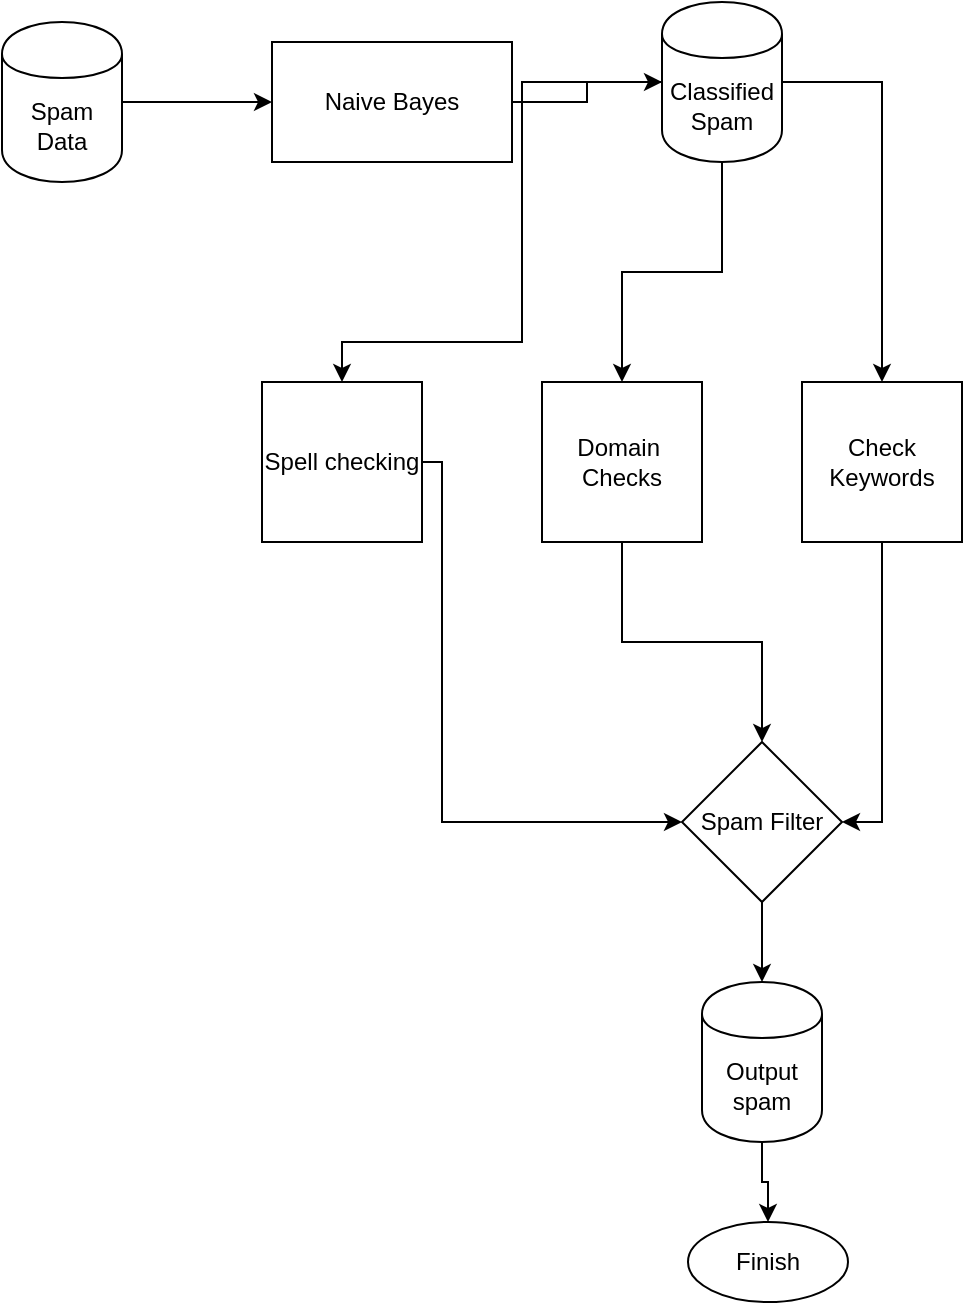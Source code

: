 <mxfile version="12.2.2" type="device" pages="1"><diagram id="XhrWNFM__VprnrkPgL69" name="Page-1"><mxGraphModel dx="808" dy="503" grid="1" gridSize="10" guides="1" tooltips="1" connect="1" arrows="1" fold="1" page="1" pageScale="1" pageWidth="827" pageHeight="1169" math="0" shadow="0"><root><mxCell id="0"/><mxCell id="1" parent="0"/><mxCell id="BH90FKsRHpkYOEa3Mt0j-14" style="edgeStyle=orthogonalEdgeStyle;rounded=0;orthogonalLoop=1;jettySize=auto;html=1;" edge="1" parent="1" source="BH90FKsRHpkYOEa3Mt0j-1" target="BH90FKsRHpkYOEa3Mt0j-2"><mxGeometry relative="1" as="geometry"/></mxCell><mxCell id="BH90FKsRHpkYOEa3Mt0j-1" value="Spam Data" style="shape=cylinder;whiteSpace=wrap;html=1;boundedLbl=1;backgroundOutline=1;" vertex="1" parent="1"><mxGeometry x="30" y="40" width="60" height="80" as="geometry"/></mxCell><mxCell id="BH90FKsRHpkYOEa3Mt0j-13" style="edgeStyle=orthogonalEdgeStyle;rounded=0;orthogonalLoop=1;jettySize=auto;html=1;" edge="1" parent="1" source="BH90FKsRHpkYOEa3Mt0j-2" target="BH90FKsRHpkYOEa3Mt0j-3"><mxGeometry relative="1" as="geometry"/></mxCell><mxCell id="BH90FKsRHpkYOEa3Mt0j-2" value="Naive Bayes" style="rounded=0;whiteSpace=wrap;html=1;" vertex="1" parent="1"><mxGeometry x="165" y="50" width="120" height="60" as="geometry"/></mxCell><mxCell id="BH90FKsRHpkYOEa3Mt0j-9" style="edgeStyle=orthogonalEdgeStyle;rounded=0;orthogonalLoop=1;jettySize=auto;html=1;" edge="1" parent="1" source="BH90FKsRHpkYOEa3Mt0j-3" target="BH90FKsRHpkYOEa3Mt0j-4"><mxGeometry relative="1" as="geometry"><Array as="points"><mxPoint x="290" y="70"/><mxPoint x="290" y="200"/><mxPoint x="200" y="200"/></Array></mxGeometry></mxCell><mxCell id="BH90FKsRHpkYOEa3Mt0j-10" style="edgeStyle=orthogonalEdgeStyle;rounded=0;orthogonalLoop=1;jettySize=auto;html=1;" edge="1" parent="1" source="BH90FKsRHpkYOEa3Mt0j-3" target="BH90FKsRHpkYOEa3Mt0j-5"><mxGeometry relative="1" as="geometry"/></mxCell><mxCell id="BH90FKsRHpkYOEa3Mt0j-11" style="edgeStyle=orthogonalEdgeStyle;rounded=0;orthogonalLoop=1;jettySize=auto;html=1;" edge="1" parent="1" source="BH90FKsRHpkYOEa3Mt0j-3" target="BH90FKsRHpkYOEa3Mt0j-6"><mxGeometry relative="1" as="geometry"/></mxCell><mxCell id="BH90FKsRHpkYOEa3Mt0j-3" value="Classified Spam" style="shape=cylinder;whiteSpace=wrap;html=1;boundedLbl=1;backgroundOutline=1;" vertex="1" parent="1"><mxGeometry x="360" y="30" width="60" height="80" as="geometry"/></mxCell><mxCell id="BH90FKsRHpkYOEa3Mt0j-17" style="edgeStyle=orthogonalEdgeStyle;rounded=0;orthogonalLoop=1;jettySize=auto;html=1;entryX=0;entryY=0.5;entryDx=0;entryDy=0;" edge="1" parent="1" source="BH90FKsRHpkYOEa3Mt0j-4" target="BH90FKsRHpkYOEa3Mt0j-16"><mxGeometry relative="1" as="geometry"><Array as="points"><mxPoint x="250" y="260"/><mxPoint x="250" y="440"/></Array></mxGeometry></mxCell><mxCell id="BH90FKsRHpkYOEa3Mt0j-4" value="Spell checking" style="whiteSpace=wrap;html=1;aspect=fixed;" vertex="1" parent="1"><mxGeometry x="160" y="220" width="80" height="80" as="geometry"/></mxCell><mxCell id="BH90FKsRHpkYOEa3Mt0j-18" style="edgeStyle=orthogonalEdgeStyle;rounded=0;orthogonalLoop=1;jettySize=auto;html=1;" edge="1" parent="1" source="BH90FKsRHpkYOEa3Mt0j-5" target="BH90FKsRHpkYOEa3Mt0j-16"><mxGeometry relative="1" as="geometry"/></mxCell><mxCell id="BH90FKsRHpkYOEa3Mt0j-5" value="Domain&amp;nbsp;&lt;br&gt;Checks" style="whiteSpace=wrap;html=1;aspect=fixed;" vertex="1" parent="1"><mxGeometry x="300" y="220" width="80" height="80" as="geometry"/></mxCell><mxCell id="BH90FKsRHpkYOEa3Mt0j-19" style="edgeStyle=orthogonalEdgeStyle;rounded=0;orthogonalLoop=1;jettySize=auto;html=1;entryX=1;entryY=0.5;entryDx=0;entryDy=0;" edge="1" parent="1" source="BH90FKsRHpkYOEa3Mt0j-6" target="BH90FKsRHpkYOEa3Mt0j-16"><mxGeometry relative="1" as="geometry"/></mxCell><mxCell id="BH90FKsRHpkYOEa3Mt0j-6" value="Check Keywords" style="whiteSpace=wrap;html=1;aspect=fixed;" vertex="1" parent="1"><mxGeometry x="430" y="220" width="80" height="80" as="geometry"/></mxCell><mxCell id="BH90FKsRHpkYOEa3Mt0j-24" style="edgeStyle=orthogonalEdgeStyle;rounded=0;orthogonalLoop=1;jettySize=auto;html=1;entryX=0.5;entryY=0;entryDx=0;entryDy=0;" edge="1" parent="1" source="BH90FKsRHpkYOEa3Mt0j-16" target="BH90FKsRHpkYOEa3Mt0j-23"><mxGeometry relative="1" as="geometry"/></mxCell><mxCell id="BH90FKsRHpkYOEa3Mt0j-16" value="Spam Filter" style="rhombus;whiteSpace=wrap;html=1;" vertex="1" parent="1"><mxGeometry x="370" y="400" width="80" height="80" as="geometry"/></mxCell><mxCell id="BH90FKsRHpkYOEa3Mt0j-22" value="Finish" style="ellipse;whiteSpace=wrap;html=1;" vertex="1" parent="1"><mxGeometry x="373" y="640" width="80" height="40" as="geometry"/></mxCell><mxCell id="BH90FKsRHpkYOEa3Mt0j-25" style="edgeStyle=orthogonalEdgeStyle;rounded=0;orthogonalLoop=1;jettySize=auto;html=1;entryX=0.5;entryY=0;entryDx=0;entryDy=0;" edge="1" parent="1" source="BH90FKsRHpkYOEa3Mt0j-23" target="BH90FKsRHpkYOEa3Mt0j-22"><mxGeometry relative="1" as="geometry"/></mxCell><mxCell id="BH90FKsRHpkYOEa3Mt0j-23" value="Output spam" style="shape=cylinder;whiteSpace=wrap;html=1;boundedLbl=1;backgroundOutline=1;" vertex="1" parent="1"><mxGeometry x="380" y="520" width="60" height="80" as="geometry"/></mxCell></root></mxGraphModel></diagram></mxfile>